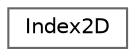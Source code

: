 digraph "Graphical Class Hierarchy"
{
 // LATEX_PDF_SIZE
  bgcolor="transparent";
  edge [fontname=Helvetica,fontsize=10,labelfontname=Helvetica,labelfontsize=10];
  node [fontname=Helvetica,fontsize=10,shape=box,height=0.2,width=0.4];
  rankdir="LR";
  Node0 [id="Node000000",label="Index2D",height=0.2,width=0.4,color="grey40", fillcolor="white", style="filled",URL="$struct_index2_d.html",tooltip=" "];
}
